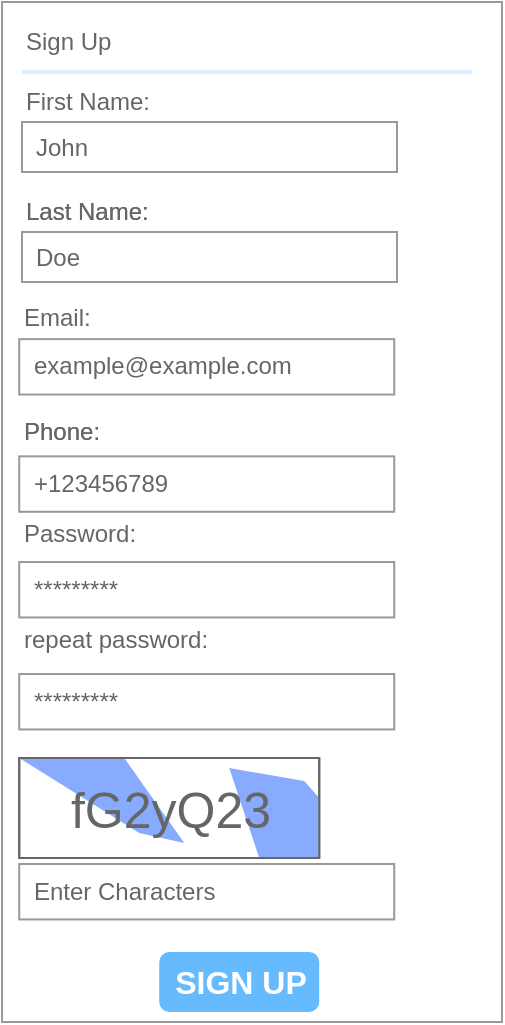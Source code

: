<mxfile version="14.3.0" type="github">
  <diagram id="xSpGG2b0C0ERiAfWFSVa" name="Page-1">
    <mxGraphModel dx="868" dy="451" grid="1" gridSize="10" guides="1" tooltips="1" connect="1" arrows="1" fold="1" page="1" pageScale="1" pageWidth="850" pageHeight="1100" math="0" shadow="0">
      <root>
        <mxCell id="0" />
        <mxCell id="1" parent="0" />
        <mxCell id="CAOIDfmYwT6vQX1vKsMd-1" value="" style="strokeWidth=1;shadow=0;dashed=0;align=center;html=1;shape=mxgraph.mockup.forms.rrect;rSize=0;strokeColor=#999999;fillColor=#ffffff;" vertex="1" parent="1">
          <mxGeometry x="260" y="80" width="250" height="510" as="geometry" />
        </mxCell>
        <mxCell id="CAOIDfmYwT6vQX1vKsMd-2" value="Sign Up" style="strokeWidth=1;shadow=0;dashed=0;align=center;html=1;shape=mxgraph.mockup.forms.anchor;fontSize=12;fontColor=#666666;align=left;resizeWidth=1;spacingLeft=0;" vertex="1" parent="CAOIDfmYwT6vQX1vKsMd-1">
          <mxGeometry width="125.0" height="20" relative="1" as="geometry">
            <mxPoint x="10" y="10" as="offset" />
          </mxGeometry>
        </mxCell>
        <mxCell id="CAOIDfmYwT6vQX1vKsMd-3" value="" style="shape=line;strokeColor=#ddeeff;strokeWidth=2;html=1;resizeWidth=1;" vertex="1" parent="CAOIDfmYwT6vQX1vKsMd-1">
          <mxGeometry width="225" height="10" relative="1" as="geometry">
            <mxPoint x="10" y="30" as="offset" />
          </mxGeometry>
        </mxCell>
        <mxCell id="CAOIDfmYwT6vQX1vKsMd-4" value="First Name:" style="strokeWidth=1;shadow=0;dashed=0;align=center;html=1;shape=mxgraph.mockup.forms.anchor;fontSize=12;fontColor=#666666;align=left;resizeWidth=1;spacingLeft=0;" vertex="1" parent="CAOIDfmYwT6vQX1vKsMd-1">
          <mxGeometry width="125.0" height="20" relative="1" as="geometry">
            <mxPoint x="10" y="40" as="offset" />
          </mxGeometry>
        </mxCell>
        <mxCell id="CAOIDfmYwT6vQX1vKsMd-5" value="John" style="strokeWidth=1;shadow=0;dashed=0;align=center;html=1;shape=mxgraph.mockup.forms.rrect;rSize=0;strokeColor=#999999;fontColor=#666666;align=left;spacingLeft=5;resizeWidth=1;" vertex="1" parent="CAOIDfmYwT6vQX1vKsMd-1">
          <mxGeometry width="187.5" height="25" relative="1" as="geometry">
            <mxPoint x="10" y="60" as="offset" />
          </mxGeometry>
        </mxCell>
        <mxCell id="CAOIDfmYwT6vQX1vKsMd-6" value="Last Name:" style="strokeWidth=1;shadow=0;dashed=0;align=center;html=1;shape=mxgraph.mockup.forms.anchor;fontSize=12;fontColor=#666666;align=left;resizeWidth=1;spacingLeft=0;" vertex="1" parent="CAOIDfmYwT6vQX1vKsMd-1">
          <mxGeometry width="125.0" height="20" relative="1" as="geometry">
            <mxPoint x="10" y="95" as="offset" />
          </mxGeometry>
        </mxCell>
        <mxCell id="CAOIDfmYwT6vQX1vKsMd-7" value="Doe" style="strokeWidth=1;shadow=0;dashed=0;align=center;html=1;shape=mxgraph.mockup.forms.rrect;rSize=0;strokeColor=#999999;fontColor=#666666;align=left;spacingLeft=5;resizeWidth=1;" vertex="1" parent="CAOIDfmYwT6vQX1vKsMd-1">
          <mxGeometry width="187.5" height="25" relative="1" as="geometry">
            <mxPoint x="10" y="115" as="offset" />
          </mxGeometry>
        </mxCell>
        <mxCell id="CAOIDfmYwT6vQX1vKsMd-12" value="SIGN UP" style="strokeWidth=1;shadow=0;dashed=0;align=center;html=1;shape=mxgraph.mockup.forms.rrect;rSize=5;strokeColor=none;fontColor=#ffffff;fillColor=#66bbff;fontSize=16;fontStyle=1;" vertex="1" parent="CAOIDfmYwT6vQX1vKsMd-1">
          <mxGeometry y="1" width="80" height="30" relative="1" as="geometry">
            <mxPoint x="78.62" y="-35" as="offset" />
          </mxGeometry>
        </mxCell>
        <mxCell id="CAOIDfmYwT6vQX1vKsMd-15" value="example@example.com" style="strokeWidth=1;shadow=0;dashed=0;align=center;html=1;shape=mxgraph.mockup.forms.rrect;rSize=0;strokeColor=#999999;fontColor=#666666;align=left;spacingLeft=5;resizeWidth=1;" vertex="1" parent="CAOIDfmYwT6vQX1vKsMd-1">
          <mxGeometry x="8.621" y="168.565" width="187.5" height="27.717" as="geometry" />
        </mxCell>
        <mxCell id="CAOIDfmYwT6vQX1vKsMd-16" value="+123456789" style="strokeWidth=1;shadow=0;dashed=0;align=center;html=1;shape=mxgraph.mockup.forms.rrect;rSize=0;strokeColor=#999999;fontColor=#666666;align=left;spacingLeft=5;resizeWidth=1;" vertex="1" parent="CAOIDfmYwT6vQX1vKsMd-1">
          <mxGeometry x="8.621" y="227.174" width="187.5" height="27.717" as="geometry" />
        </mxCell>
        <mxCell id="CAOIDfmYwT6vQX1vKsMd-19" value="Email:" style="strokeWidth=1;shadow=0;dashed=0;align=center;html=1;shape=mxgraph.mockup.forms.anchor;fontSize=12;fontColor=#666666;align=left;resizeWidth=1;spacingLeft=0;" vertex="1" parent="CAOIDfmYwT6vQX1vKsMd-1">
          <mxGeometry x="8.621" y="146.957" width="125.0" height="22.174" as="geometry" />
        </mxCell>
        <mxCell id="CAOIDfmYwT6vQX1vKsMd-20" value="Phone:" style="strokeWidth=1;shadow=0;dashed=0;align=center;html=1;shape=mxgraph.mockup.forms.anchor;fontSize=12;fontColor=#666666;align=left;resizeWidth=1;spacingLeft=0;" vertex="1" parent="CAOIDfmYwT6vQX1vKsMd-1">
          <mxGeometry x="8.621" y="203.913" width="125.0" height="22.174" as="geometry" />
        </mxCell>
        <mxCell id="CAOIDfmYwT6vQX1vKsMd-21" value="fG2yQ23" style="strokeWidth=1;shadow=0;dashed=0;align=center;html=1;shape=mxgraph.mockup.text.captcha;fontColor=#666666;fontSize=25;strokeColor=#666666;mainText=" vertex="1" parent="CAOIDfmYwT6vQX1vKsMd-1">
          <mxGeometry x="8.62" y="378.0" width="150" height="50" as="geometry" />
        </mxCell>
        <mxCell id="CAOIDfmYwT6vQX1vKsMd-22" value="Enter Characters" style="strokeWidth=1;shadow=0;dashed=0;align=center;html=1;shape=mxgraph.mockup.forms.rrect;rSize=0;strokeColor=#999999;fontColor=#666666;align=left;spacingLeft=5;resizeWidth=1;" vertex="1" parent="CAOIDfmYwT6vQX1vKsMd-1">
          <mxGeometry x="8.621" y="431.004" width="187.5" height="27.717" as="geometry" />
        </mxCell>
        <mxCell id="CAOIDfmYwT6vQX1vKsMd-23" value="*********" style="strokeWidth=1;shadow=0;dashed=0;align=center;html=1;shape=mxgraph.mockup.forms.rrect;rSize=0;strokeColor=#999999;fontColor=#666666;align=left;spacingLeft=5;resizeWidth=1;" vertex="1" parent="CAOIDfmYwT6vQX1vKsMd-1">
          <mxGeometry x="8.621" y="336.004" width="187.5" height="27.717" as="geometry" />
        </mxCell>
        <mxCell id="CAOIDfmYwT6vQX1vKsMd-24" value="*********" style="strokeWidth=1;shadow=0;dashed=0;align=center;html=1;shape=mxgraph.mockup.forms.rrect;rSize=0;strokeColor=#999999;fontColor=#666666;align=left;spacingLeft=5;resizeWidth=1;" vertex="1" parent="CAOIDfmYwT6vQX1vKsMd-1">
          <mxGeometry x="8.621" y="280.004" width="187.5" height="27.717" as="geometry" />
        </mxCell>
        <mxCell id="CAOIDfmYwT6vQX1vKsMd-26" value="Password:" style="strokeWidth=1;shadow=0;dashed=0;align=center;html=1;shape=mxgraph.mockup.forms.anchor;fontSize=12;fontColor=#666666;align=left;resizeWidth=1;spacingLeft=0;" vertex="1" parent="CAOIDfmYwT6vQX1vKsMd-1">
          <mxGeometry x="8.621" y="254.893" width="125.0" height="22.174" as="geometry" />
        </mxCell>
        <mxCell id="CAOIDfmYwT6vQX1vKsMd-18" value="Last Name:" style="strokeWidth=1;shadow=0;dashed=0;align=center;html=1;shape=mxgraph.mockup.forms.anchor;fontSize=12;fontColor=#666666;align=left;resizeWidth=1;spacingLeft=0;" vertex="1" parent="1">
          <mxGeometry x="270" y="175" width="145" height="20" as="geometry" />
        </mxCell>
        <mxCell id="CAOIDfmYwT6vQX1vKsMd-25" value="Phone:" style="strokeWidth=1;shadow=0;dashed=0;align=center;html=1;shape=mxgraph.mockup.forms.anchor;fontSize=12;fontColor=#666666;align=left;resizeWidth=1;spacingLeft=0;" vertex="1" parent="1">
          <mxGeometry x="268.621" y="283.913" width="125.0" height="22.174" as="geometry" />
        </mxCell>
        <mxCell id="CAOIDfmYwT6vQX1vKsMd-27" value="repeat password:" style="strokeWidth=1;shadow=0;dashed=0;align=center;html=1;shape=mxgraph.mockup.forms.anchor;fontSize=12;fontColor=#666666;align=left;resizeWidth=1;spacingLeft=0;" vertex="1" parent="1">
          <mxGeometry x="268.621" y="387.893" width="125.0" height="22.174" as="geometry" />
        </mxCell>
      </root>
    </mxGraphModel>
  </diagram>
</mxfile>
